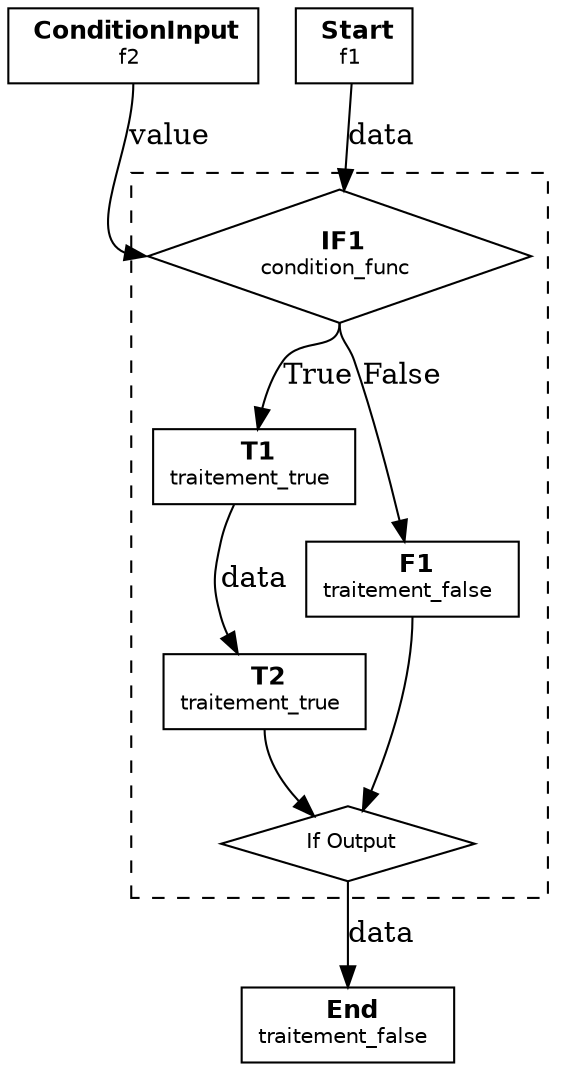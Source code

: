digraph Pipeline {
  rankdir=TB;
  node [fontsize=12 fontname="Helvetica"];
  "Start" [shape=box, label=< <B>Start</B><BR/><FONT POINT-SIZE="10">f1</FONT> >];
  "ConditionInput" [shape=box, label=< <B>ConditionInput</B><BR/><FONT POINT-SIZE="10">f2</FONT> >];
  subgraph cluster_IF1 {
    style=dashed;
    "IF1" [shape=diamond, label=< <B>IF1</B><BR/><FONT POINT-SIZE="10">condition_func</FONT> >];
  "IF1_T_T1" [shape=box, label=< <B>T1</B><BR/><FONT POINT-SIZE="10">traitement_true</FONT> >];
  "IF1_T_T2" [shape=box, label=< <B>T2</B><BR/><FONT POINT-SIZE="10">traitement_true</FONT> >];
  "IF1_T_T1" -> "IF1_T_T2" [label="data"];
  "IF1_F_F1" [shape=box, label=< <B>F1</B><BR/><FONT POINT-SIZE="10">traitement_false</FONT> >];
    "IF1" -> "IF1_T_T1" [label="True", tailport=s];
    "IF1" -> "IF1_F_F1" [label="False", tailport=s];
    "IF1_output" [shape=diamond, label=< <FONT POINT-SIZE="10"> If Output</FONT> >];
    "IF1_T_T2" -> "IF1_output" [tailport=s];
    "IF1_F_F1" -> "IF1_output" [tailport=s];
  }
  "End" [shape=box, label=< <B>End</B><BR/><FONT POINT-SIZE="10">traitement_false</FONT> >];
  "ConditionInput" -> "IF1" [label="value", tailport=s, headport=w, arrowhead=normal];
  "Start" -> "IF1" [label="data"];
  "IF1_output" -> "End" [label="data"];
}